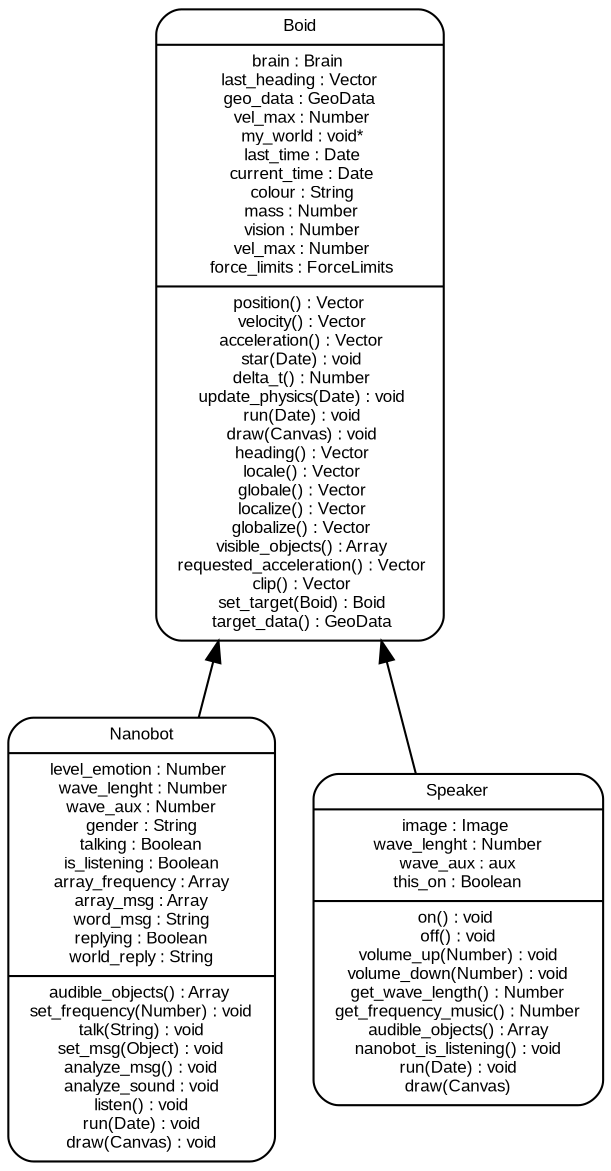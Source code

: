 digraph G {
        fontname = "Arial"
        fontsize = 8

        node [
                fontname = "Arial"
                fontsize = 8
                shape = "record"
                style= "rounded"
        ]

        edge [
                fontname = "Arial"
                fontsize = 8
                dir = "back"
                arrowhead = "empty"
        ]

        Boid [
                label = "{Boid| brain : Brain \n \
                                last_heading : Vector \n \
                                geo_data : GeoData \n \
                                vel_max : Number\n \
                                my_world : void*\n \
                                last_time : Date\n \
                                current_time : Date\n \
                                colour : String\n \
                                mass : Number\n \
                                vision : Number\n \
                                vel_max : Number\n \
                                force_limits : ForceLimits\n \
                              |\
                                position() : Vector\n \
                                velocity() : Vector\n \
                                acceleration() : Vector\n \
                                star(Date) : void\n \
                                delta_t() : Number\n \
                                update_physics(Date) : void\n \
                                run(Date) : void\n \
                                draw(Canvas) : void\n \
                                heading() : Vector\n \
                                locale() : Vector\n \
                                globale() : Vector\n \
                                localize() : Vector\n \
                                globalize() : Vector\n \
                                visible_objects() : Array\n \
                                requested_acceleration() : Vector\n \
                                clip() : Vector\n \
                                set_target(Boid) : Boid\n \
                                target_data() : GeoData\n \
                        }"
        ]

        Nanobot [
        		label = "{Nanobot| level_emotion : Number \n \
                                           wave_lenght :  Number\n \
                                           wave_aux : Number \n \
                                           gender : String \n \
                                           talking : Boolean \n \
                                           is_listening : Boolean \n \
                                           array_frequency : Array \n \
                                           array_msg : Array \n \
                                           word_msg : String \n \
                                           replying : Boolean \n \
                                           world_reply : String \n \
                                        |\
                                            audible_objects() : Array \n \
                                            set_frequency(Number) : void \n \
                                            talk(String) : void \n \
                                            set_msg(Object) : void \n \
                                            analyze_msg() : void \n \
                                            analyze_sound : void \n \
                                            listen() : void \n \
                                            run(Date) : void \n \
                                            draw(Canvas) : void \n \
                        }"
        ]

        Speaker [
                        label = "{Speaker| image : Image \n \
                                           wave_lenght : Number \n \
                                           wave_aux : aux \n \
                                           this_on : Boolean \n \
                                        |\
                                            on() : void \n \
                                            off() : void \n \
                                            volume_up(Number) : void \n \
                                            volume_down(Number) : void \n \
                                            get_wave_length() : Number \n \
                                            get_frequency_music() : Number \n \
                                            audible_objects() : Array \n \
                                            nanobot_is_listening() : void \n \
                                            run(Date) : void \n \
                                            draw(Canvas) \n \
                                 }"
        ]

        Boid -> Nanobot 
        Boid -> Speaker
}